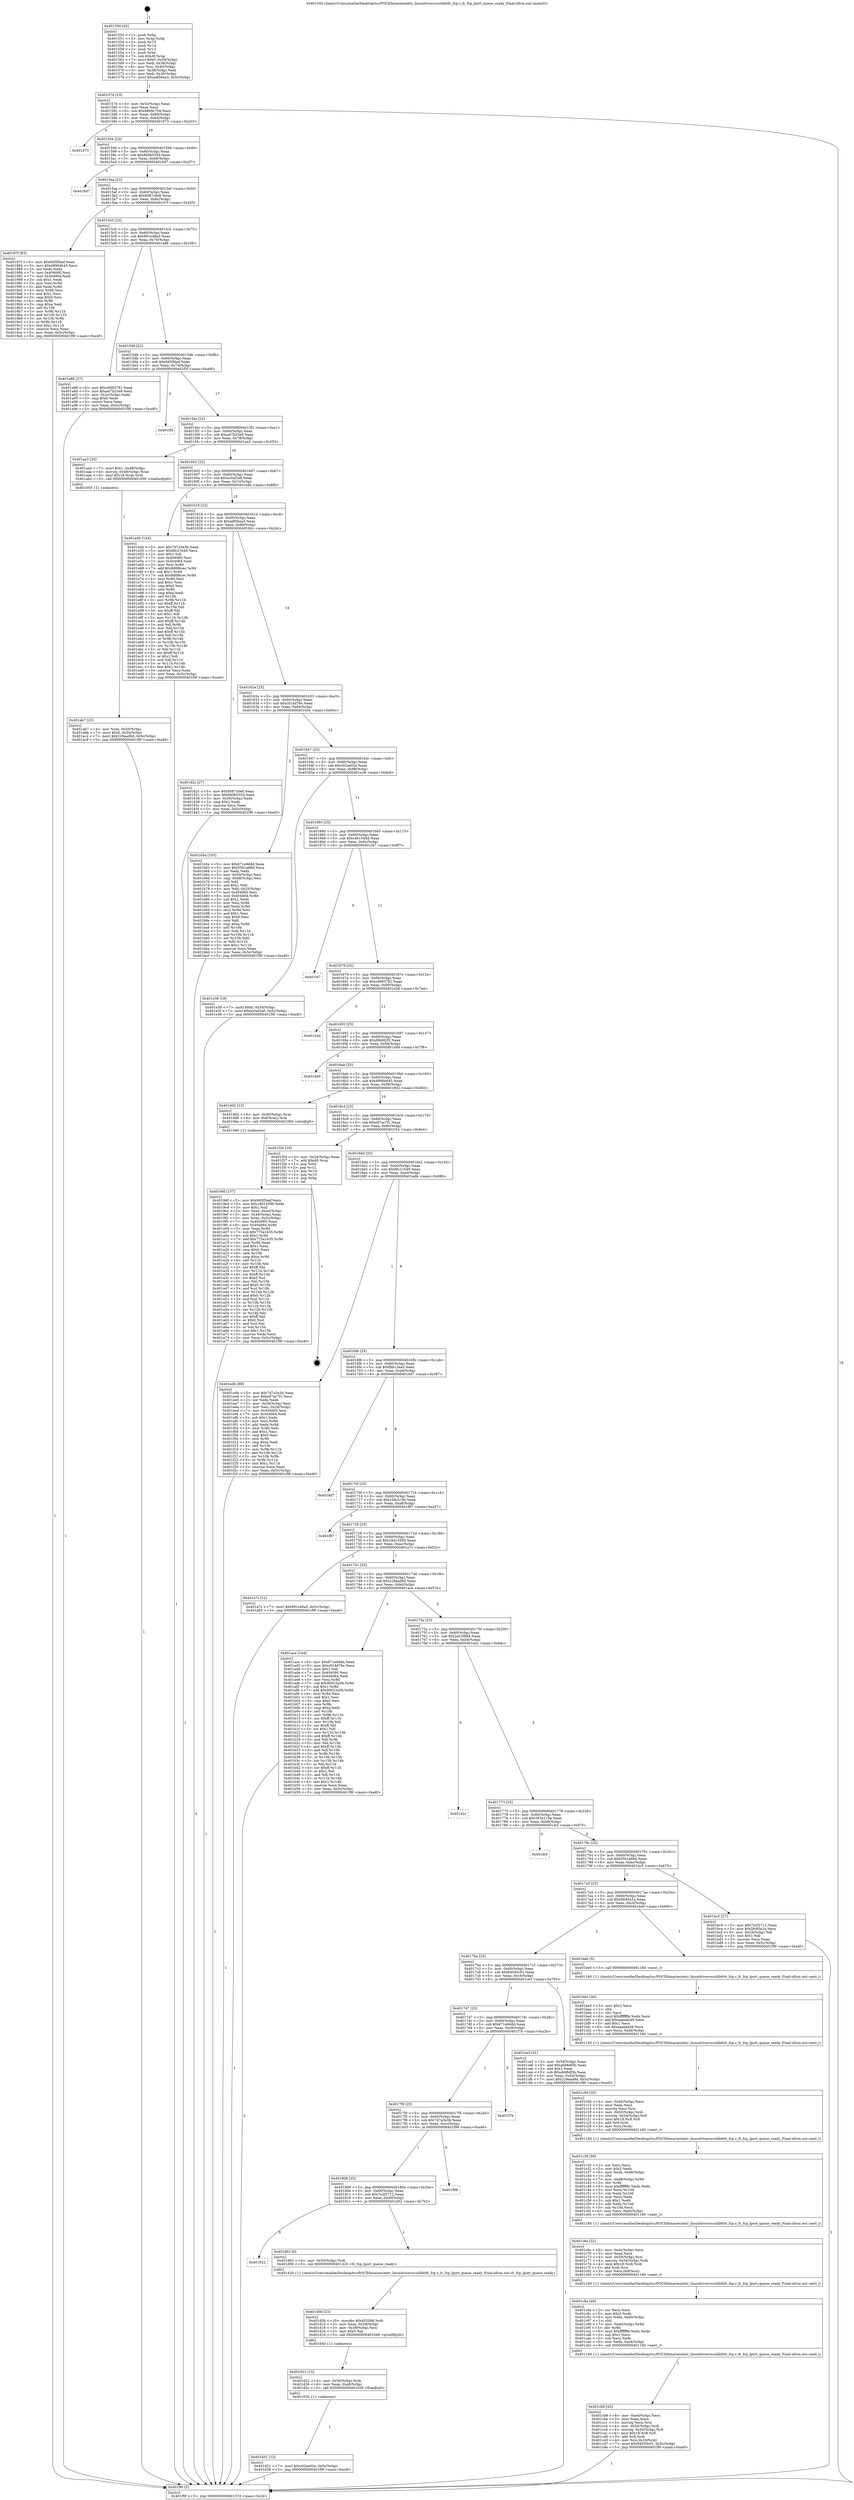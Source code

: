 digraph "0x401550" {
  label = "0x401550 (/mnt/c/Users/mathe/Desktop/tcc/POCII/binaries/extr_linuxdriversscsilibfcfc_fcp.c_fc_fcp_lport_queue_ready_Final-ollvm.out::main(0))"
  labelloc = "t"
  node[shape=record]

  Entry [label="",width=0.3,height=0.3,shape=circle,fillcolor=black,style=filled]
  "0x40157d" [label="{
     0x40157d [23]\l
     | [instrs]\l
     &nbsp;&nbsp;0x40157d \<+3\>: mov -0x5c(%rbp),%eax\l
     &nbsp;&nbsp;0x401580 \<+2\>: mov %eax,%ecx\l
     &nbsp;&nbsp;0x401582 \<+6\>: sub $0x8869c754,%ecx\l
     &nbsp;&nbsp;0x401588 \<+3\>: mov %eax,-0x60(%rbp)\l
     &nbsp;&nbsp;0x40158b \<+3\>: mov %ecx,-0x64(%rbp)\l
     &nbsp;&nbsp;0x40158e \<+6\>: je 0000000000401973 \<main+0x423\>\l
  }"]
  "0x401973" [label="{
     0x401973\l
  }", style=dashed]
  "0x401594" [label="{
     0x401594 [22]\l
     | [instrs]\l
     &nbsp;&nbsp;0x401594 \<+5\>: jmp 0000000000401599 \<main+0x49\>\l
     &nbsp;&nbsp;0x401599 \<+3\>: mov -0x60(%rbp),%eax\l
     &nbsp;&nbsp;0x40159c \<+5\>: sub $0x940b555d,%eax\l
     &nbsp;&nbsp;0x4015a1 \<+3\>: mov %eax,-0x68(%rbp)\l
     &nbsp;&nbsp;0x4015a4 \<+6\>: je 0000000000401847 \<main+0x2f7\>\l
  }"]
  Exit [label="",width=0.3,height=0.3,shape=circle,fillcolor=black,style=filled,peripheries=2]
  "0x401847" [label="{
     0x401847\l
  }", style=dashed]
  "0x4015aa" [label="{
     0x4015aa [22]\l
     | [instrs]\l
     &nbsp;&nbsp;0x4015aa \<+5\>: jmp 00000000004015af \<main+0x5f\>\l
     &nbsp;&nbsp;0x4015af \<+3\>: mov -0x60(%rbp),%eax\l
     &nbsp;&nbsp;0x4015b2 \<+5\>: sub $0x9587c0e8,%eax\l
     &nbsp;&nbsp;0x4015b7 \<+3\>: mov %eax,-0x6c(%rbp)\l
     &nbsp;&nbsp;0x4015ba \<+6\>: je 000000000040197f \<main+0x42f\>\l
  }"]
  "0x401d31" [label="{
     0x401d31 [12]\l
     | [instrs]\l
     &nbsp;&nbsp;0x401d31 \<+7\>: movl $0xc02ae02e,-0x5c(%rbp)\l
     &nbsp;&nbsp;0x401d38 \<+5\>: jmp 0000000000401f9f \<main+0xa4f\>\l
  }"]
  "0x40197f" [label="{
     0x40197f [83]\l
     | [instrs]\l
     &nbsp;&nbsp;0x40197f \<+5\>: mov $0x9d5f5bef,%eax\l
     &nbsp;&nbsp;0x401984 \<+5\>: mov $0xd9984645,%ecx\l
     &nbsp;&nbsp;0x401989 \<+2\>: xor %edx,%edx\l
     &nbsp;&nbsp;0x40198b \<+7\>: mov 0x404060,%esi\l
     &nbsp;&nbsp;0x401992 \<+7\>: mov 0x404064,%edi\l
     &nbsp;&nbsp;0x401999 \<+3\>: sub $0x1,%edx\l
     &nbsp;&nbsp;0x40199c \<+3\>: mov %esi,%r8d\l
     &nbsp;&nbsp;0x40199f \<+3\>: add %edx,%r8d\l
     &nbsp;&nbsp;0x4019a2 \<+4\>: imul %r8d,%esi\l
     &nbsp;&nbsp;0x4019a6 \<+3\>: and $0x1,%esi\l
     &nbsp;&nbsp;0x4019a9 \<+3\>: cmp $0x0,%esi\l
     &nbsp;&nbsp;0x4019ac \<+4\>: sete %r9b\l
     &nbsp;&nbsp;0x4019b0 \<+3\>: cmp $0xa,%edi\l
     &nbsp;&nbsp;0x4019b3 \<+4\>: setl %r10b\l
     &nbsp;&nbsp;0x4019b7 \<+3\>: mov %r9b,%r11b\l
     &nbsp;&nbsp;0x4019ba \<+3\>: and %r10b,%r11b\l
     &nbsp;&nbsp;0x4019bd \<+3\>: xor %r10b,%r9b\l
     &nbsp;&nbsp;0x4019c0 \<+3\>: or %r9b,%r11b\l
     &nbsp;&nbsp;0x4019c3 \<+4\>: test $0x1,%r11b\l
     &nbsp;&nbsp;0x4019c7 \<+3\>: cmovne %ecx,%eax\l
     &nbsp;&nbsp;0x4019ca \<+3\>: mov %eax,-0x5c(%rbp)\l
     &nbsp;&nbsp;0x4019cd \<+5\>: jmp 0000000000401f9f \<main+0xa4f\>\l
  }"]
  "0x4015c0" [label="{
     0x4015c0 [22]\l
     | [instrs]\l
     &nbsp;&nbsp;0x4015c0 \<+5\>: jmp 00000000004015c5 \<main+0x75\>\l
     &nbsp;&nbsp;0x4015c5 \<+3\>: mov -0x60(%rbp),%eax\l
     &nbsp;&nbsp;0x4015c8 \<+5\>: sub $0x991e46a5,%eax\l
     &nbsp;&nbsp;0x4015cd \<+3\>: mov %eax,-0x70(%rbp)\l
     &nbsp;&nbsp;0x4015d0 \<+6\>: je 0000000000401a88 \<main+0x538\>\l
  }"]
  "0x401d22" [label="{
     0x401d22 [15]\l
     | [instrs]\l
     &nbsp;&nbsp;0x401d22 \<+4\>: mov -0x50(%rbp),%rdi\l
     &nbsp;&nbsp;0x401d26 \<+6\>: mov %eax,-0xe8(%rbp)\l
     &nbsp;&nbsp;0x401d2c \<+5\>: call 0000000000401030 \<free@plt\>\l
     | [calls]\l
     &nbsp;&nbsp;0x401030 \{1\} (unknown)\l
  }"]
  "0x401a88" [label="{
     0x401a88 [27]\l
     | [instrs]\l
     &nbsp;&nbsp;0x401a88 \<+5\>: mov $0xc6993781,%eax\l
     &nbsp;&nbsp;0x401a8d \<+5\>: mov $0xa47b25e9,%ecx\l
     &nbsp;&nbsp;0x401a92 \<+3\>: mov -0x2c(%rbp),%edx\l
     &nbsp;&nbsp;0x401a95 \<+3\>: cmp $0x0,%edx\l
     &nbsp;&nbsp;0x401a98 \<+3\>: cmove %ecx,%eax\l
     &nbsp;&nbsp;0x401a9b \<+3\>: mov %eax,-0x5c(%rbp)\l
     &nbsp;&nbsp;0x401a9e \<+5\>: jmp 0000000000401f9f \<main+0xa4f\>\l
  }"]
  "0x4015d6" [label="{
     0x4015d6 [22]\l
     | [instrs]\l
     &nbsp;&nbsp;0x4015d6 \<+5\>: jmp 00000000004015db \<main+0x8b\>\l
     &nbsp;&nbsp;0x4015db \<+3\>: mov -0x60(%rbp),%eax\l
     &nbsp;&nbsp;0x4015de \<+5\>: sub $0x9d5f5bef,%eax\l
     &nbsp;&nbsp;0x4015e3 \<+3\>: mov %eax,-0x74(%rbp)\l
     &nbsp;&nbsp;0x4015e6 \<+6\>: je 0000000000401f5f \<main+0xa0f\>\l
  }"]
  "0x401d0b" [label="{
     0x401d0b [23]\l
     | [instrs]\l
     &nbsp;&nbsp;0x401d0b \<+10\>: movabs $0x4020b6,%rdi\l
     &nbsp;&nbsp;0x401d15 \<+3\>: mov %eax,-0x58(%rbp)\l
     &nbsp;&nbsp;0x401d18 \<+3\>: mov -0x58(%rbp),%esi\l
     &nbsp;&nbsp;0x401d1b \<+2\>: mov $0x0,%al\l
     &nbsp;&nbsp;0x401d1d \<+5\>: call 0000000000401040 \<printf@plt\>\l
     | [calls]\l
     &nbsp;&nbsp;0x401040 \{1\} (unknown)\l
  }"]
  "0x401f5f" [label="{
     0x401f5f\l
  }", style=dashed]
  "0x4015ec" [label="{
     0x4015ec [22]\l
     | [instrs]\l
     &nbsp;&nbsp;0x4015ec \<+5\>: jmp 00000000004015f1 \<main+0xa1\>\l
     &nbsp;&nbsp;0x4015f1 \<+3\>: mov -0x60(%rbp),%eax\l
     &nbsp;&nbsp;0x4015f4 \<+5\>: sub $0xa47b25e9,%eax\l
     &nbsp;&nbsp;0x4015f9 \<+3\>: mov %eax,-0x78(%rbp)\l
     &nbsp;&nbsp;0x4015fc \<+6\>: je 0000000000401aa3 \<main+0x553\>\l
  }"]
  "0x401822" [label="{
     0x401822\l
  }", style=dashed]
  "0x401aa3" [label="{
     0x401aa3 [20]\l
     | [instrs]\l
     &nbsp;&nbsp;0x401aa3 \<+7\>: movl $0x1,-0x48(%rbp)\l
     &nbsp;&nbsp;0x401aaa \<+4\>: movslq -0x48(%rbp),%rax\l
     &nbsp;&nbsp;0x401aae \<+4\>: imul $0x18,%rax,%rdi\l
     &nbsp;&nbsp;0x401ab2 \<+5\>: call 0000000000401050 \<malloc@plt\>\l
     | [calls]\l
     &nbsp;&nbsp;0x401050 \{1\} (unknown)\l
  }"]
  "0x401602" [label="{
     0x401602 [22]\l
     | [instrs]\l
     &nbsp;&nbsp;0x401602 \<+5\>: jmp 0000000000401607 \<main+0xb7\>\l
     &nbsp;&nbsp;0x401607 \<+3\>: mov -0x60(%rbp),%eax\l
     &nbsp;&nbsp;0x40160a \<+5\>: sub $0xac0af2a8,%eax\l
     &nbsp;&nbsp;0x40160f \<+3\>: mov %eax,-0x7c(%rbp)\l
     &nbsp;&nbsp;0x401612 \<+6\>: je 0000000000401e4b \<main+0x8fb\>\l
  }"]
  "0x401d02" [label="{
     0x401d02 [9]\l
     | [instrs]\l
     &nbsp;&nbsp;0x401d02 \<+4\>: mov -0x50(%rbp),%rdi\l
     &nbsp;&nbsp;0x401d06 \<+5\>: call 0000000000401420 \<fc_fcp_lport_queue_ready\>\l
     | [calls]\l
     &nbsp;&nbsp;0x401420 \{1\} (/mnt/c/Users/mathe/Desktop/tcc/POCII/binaries/extr_linuxdriversscsilibfcfc_fcp.c_fc_fcp_lport_queue_ready_Final-ollvm.out::fc_fcp_lport_queue_ready)\l
  }"]
  "0x401e4b" [label="{
     0x401e4b [144]\l
     | [instrs]\l
     &nbsp;&nbsp;0x401e4b \<+5\>: mov $0x7d7a3e3b,%eax\l
     &nbsp;&nbsp;0x401e50 \<+5\>: mov $0xf9c21649,%ecx\l
     &nbsp;&nbsp;0x401e55 \<+2\>: mov $0x1,%dl\l
     &nbsp;&nbsp;0x401e57 \<+7\>: mov 0x404060,%esi\l
     &nbsp;&nbsp;0x401e5e \<+7\>: mov 0x404064,%edi\l
     &nbsp;&nbsp;0x401e65 \<+3\>: mov %esi,%r8d\l
     &nbsp;&nbsp;0x401e68 \<+7\>: add $0x8d6f6cec,%r8d\l
     &nbsp;&nbsp;0x401e6f \<+4\>: sub $0x1,%r8d\l
     &nbsp;&nbsp;0x401e73 \<+7\>: sub $0x8d6f6cec,%r8d\l
     &nbsp;&nbsp;0x401e7a \<+4\>: imul %r8d,%esi\l
     &nbsp;&nbsp;0x401e7e \<+3\>: and $0x1,%esi\l
     &nbsp;&nbsp;0x401e81 \<+3\>: cmp $0x0,%esi\l
     &nbsp;&nbsp;0x401e84 \<+4\>: sete %r9b\l
     &nbsp;&nbsp;0x401e88 \<+3\>: cmp $0xa,%edi\l
     &nbsp;&nbsp;0x401e8b \<+4\>: setl %r10b\l
     &nbsp;&nbsp;0x401e8f \<+3\>: mov %r9b,%r11b\l
     &nbsp;&nbsp;0x401e92 \<+4\>: xor $0xff,%r11b\l
     &nbsp;&nbsp;0x401e96 \<+3\>: mov %r10b,%bl\l
     &nbsp;&nbsp;0x401e99 \<+3\>: xor $0xff,%bl\l
     &nbsp;&nbsp;0x401e9c \<+3\>: xor $0x1,%dl\l
     &nbsp;&nbsp;0x401e9f \<+3\>: mov %r11b,%r14b\l
     &nbsp;&nbsp;0x401ea2 \<+4\>: and $0xff,%r14b\l
     &nbsp;&nbsp;0x401ea6 \<+3\>: and %dl,%r9b\l
     &nbsp;&nbsp;0x401ea9 \<+3\>: mov %bl,%r15b\l
     &nbsp;&nbsp;0x401eac \<+4\>: and $0xff,%r15b\l
     &nbsp;&nbsp;0x401eb0 \<+3\>: and %dl,%r10b\l
     &nbsp;&nbsp;0x401eb3 \<+3\>: or %r9b,%r14b\l
     &nbsp;&nbsp;0x401eb6 \<+3\>: or %r10b,%r15b\l
     &nbsp;&nbsp;0x401eb9 \<+3\>: xor %r15b,%r14b\l
     &nbsp;&nbsp;0x401ebc \<+3\>: or %bl,%r11b\l
     &nbsp;&nbsp;0x401ebf \<+4\>: xor $0xff,%r11b\l
     &nbsp;&nbsp;0x401ec3 \<+3\>: or $0x1,%dl\l
     &nbsp;&nbsp;0x401ec6 \<+3\>: and %dl,%r11b\l
     &nbsp;&nbsp;0x401ec9 \<+3\>: or %r11b,%r14b\l
     &nbsp;&nbsp;0x401ecc \<+4\>: test $0x1,%r14b\l
     &nbsp;&nbsp;0x401ed0 \<+3\>: cmovne %ecx,%eax\l
     &nbsp;&nbsp;0x401ed3 \<+3\>: mov %eax,-0x5c(%rbp)\l
     &nbsp;&nbsp;0x401ed6 \<+5\>: jmp 0000000000401f9f \<main+0xa4f\>\l
  }"]
  "0x401618" [label="{
     0x401618 [22]\l
     | [instrs]\l
     &nbsp;&nbsp;0x401618 \<+5\>: jmp 000000000040161d \<main+0xcd\>\l
     &nbsp;&nbsp;0x40161d \<+3\>: mov -0x60(%rbp),%eax\l
     &nbsp;&nbsp;0x401620 \<+5\>: sub $0xadf56ea3,%eax\l
     &nbsp;&nbsp;0x401625 \<+3\>: mov %eax,-0x80(%rbp)\l
     &nbsp;&nbsp;0x401628 \<+6\>: je 000000000040182c \<main+0x2dc\>\l
  }"]
  "0x401809" [label="{
     0x401809 [25]\l
     | [instrs]\l
     &nbsp;&nbsp;0x401809 \<+5\>: jmp 000000000040180e \<main+0x2be\>\l
     &nbsp;&nbsp;0x40180e \<+3\>: mov -0x60(%rbp),%eax\l
     &nbsp;&nbsp;0x401811 \<+5\>: sub $0x7e2f2712,%eax\l
     &nbsp;&nbsp;0x401816 \<+6\>: mov %eax,-0xd0(%rbp)\l
     &nbsp;&nbsp;0x40181c \<+6\>: je 0000000000401d02 \<main+0x7b2\>\l
  }"]
  "0x40182c" [label="{
     0x40182c [27]\l
     | [instrs]\l
     &nbsp;&nbsp;0x40182c \<+5\>: mov $0x9587c0e8,%eax\l
     &nbsp;&nbsp;0x401831 \<+5\>: mov $0x940b555d,%ecx\l
     &nbsp;&nbsp;0x401836 \<+3\>: mov -0x30(%rbp),%edx\l
     &nbsp;&nbsp;0x401839 \<+3\>: cmp $0x2,%edx\l
     &nbsp;&nbsp;0x40183c \<+3\>: cmovne %ecx,%eax\l
     &nbsp;&nbsp;0x40183f \<+3\>: mov %eax,-0x5c(%rbp)\l
     &nbsp;&nbsp;0x401842 \<+5\>: jmp 0000000000401f9f \<main+0xa4f\>\l
  }"]
  "0x40162e" [label="{
     0x40162e [25]\l
     | [instrs]\l
     &nbsp;&nbsp;0x40162e \<+5\>: jmp 0000000000401633 \<main+0xe3\>\l
     &nbsp;&nbsp;0x401633 \<+3\>: mov -0x60(%rbp),%eax\l
     &nbsp;&nbsp;0x401636 \<+5\>: sub $0xc014d76e,%eax\l
     &nbsp;&nbsp;0x40163b \<+6\>: mov %eax,-0x84(%rbp)\l
     &nbsp;&nbsp;0x401641 \<+6\>: je 0000000000401b5e \<main+0x60e\>\l
  }"]
  "0x401f9f" [label="{
     0x401f9f [5]\l
     | [instrs]\l
     &nbsp;&nbsp;0x401f9f \<+5\>: jmp 000000000040157d \<main+0x2d\>\l
  }"]
  "0x401550" [label="{
     0x401550 [45]\l
     | [instrs]\l
     &nbsp;&nbsp;0x401550 \<+1\>: push %rbp\l
     &nbsp;&nbsp;0x401551 \<+3\>: mov %rsp,%rbp\l
     &nbsp;&nbsp;0x401554 \<+2\>: push %r15\l
     &nbsp;&nbsp;0x401556 \<+2\>: push %r14\l
     &nbsp;&nbsp;0x401558 \<+2\>: push %r12\l
     &nbsp;&nbsp;0x40155a \<+1\>: push %rbx\l
     &nbsp;&nbsp;0x40155b \<+7\>: sub $0xd0,%rsp\l
     &nbsp;&nbsp;0x401562 \<+7\>: movl $0x0,-0x34(%rbp)\l
     &nbsp;&nbsp;0x401569 \<+3\>: mov %edi,-0x38(%rbp)\l
     &nbsp;&nbsp;0x40156c \<+4\>: mov %rsi,-0x40(%rbp)\l
     &nbsp;&nbsp;0x401570 \<+3\>: mov -0x38(%rbp),%edi\l
     &nbsp;&nbsp;0x401573 \<+3\>: mov %edi,-0x30(%rbp)\l
     &nbsp;&nbsp;0x401576 \<+7\>: movl $0xadf56ea3,-0x5c(%rbp)\l
  }"]
  "0x401f98" [label="{
     0x401f98\l
  }", style=dashed]
  "0x401b5e" [label="{
     0x401b5e [103]\l
     | [instrs]\l
     &nbsp;&nbsp;0x401b5e \<+5\>: mov $0x671e9ddd,%eax\l
     &nbsp;&nbsp;0x401b63 \<+5\>: mov $0x55b1a66d,%ecx\l
     &nbsp;&nbsp;0x401b68 \<+2\>: xor %edx,%edx\l
     &nbsp;&nbsp;0x401b6a \<+3\>: mov -0x54(%rbp),%esi\l
     &nbsp;&nbsp;0x401b6d \<+3\>: cmp -0x48(%rbp),%esi\l
     &nbsp;&nbsp;0x401b70 \<+4\>: setl %dil\l
     &nbsp;&nbsp;0x401b74 \<+4\>: and $0x1,%dil\l
     &nbsp;&nbsp;0x401b78 \<+4\>: mov %dil,-0x25(%rbp)\l
     &nbsp;&nbsp;0x401b7c \<+7\>: mov 0x404060,%esi\l
     &nbsp;&nbsp;0x401b83 \<+8\>: mov 0x404064,%r8d\l
     &nbsp;&nbsp;0x401b8b \<+3\>: sub $0x1,%edx\l
     &nbsp;&nbsp;0x401b8e \<+3\>: mov %esi,%r9d\l
     &nbsp;&nbsp;0x401b91 \<+3\>: add %edx,%r9d\l
     &nbsp;&nbsp;0x401b94 \<+4\>: imul %r9d,%esi\l
     &nbsp;&nbsp;0x401b98 \<+3\>: and $0x1,%esi\l
     &nbsp;&nbsp;0x401b9b \<+3\>: cmp $0x0,%esi\l
     &nbsp;&nbsp;0x401b9e \<+4\>: sete %dil\l
     &nbsp;&nbsp;0x401ba2 \<+4\>: cmp $0xa,%r8d\l
     &nbsp;&nbsp;0x401ba6 \<+4\>: setl %r10b\l
     &nbsp;&nbsp;0x401baa \<+3\>: mov %dil,%r11b\l
     &nbsp;&nbsp;0x401bad \<+3\>: and %r10b,%r11b\l
     &nbsp;&nbsp;0x401bb0 \<+3\>: xor %r10b,%dil\l
     &nbsp;&nbsp;0x401bb3 \<+3\>: or %dil,%r11b\l
     &nbsp;&nbsp;0x401bb6 \<+4\>: test $0x1,%r11b\l
     &nbsp;&nbsp;0x401bba \<+3\>: cmovne %ecx,%eax\l
     &nbsp;&nbsp;0x401bbd \<+3\>: mov %eax,-0x5c(%rbp)\l
     &nbsp;&nbsp;0x401bc0 \<+5\>: jmp 0000000000401f9f \<main+0xa4f\>\l
  }"]
  "0x401647" [label="{
     0x401647 [25]\l
     | [instrs]\l
     &nbsp;&nbsp;0x401647 \<+5\>: jmp 000000000040164c \<main+0xfc\>\l
     &nbsp;&nbsp;0x40164c \<+3\>: mov -0x60(%rbp),%eax\l
     &nbsp;&nbsp;0x40164f \<+5\>: sub $0xc02ae02e,%eax\l
     &nbsp;&nbsp;0x401654 \<+6\>: mov %eax,-0x88(%rbp)\l
     &nbsp;&nbsp;0x40165a \<+6\>: je 0000000000401e38 \<main+0x8e8\>\l
  }"]
  "0x4017f0" [label="{
     0x4017f0 [25]\l
     | [instrs]\l
     &nbsp;&nbsp;0x4017f0 \<+5\>: jmp 00000000004017f5 \<main+0x2a5\>\l
     &nbsp;&nbsp;0x4017f5 \<+3\>: mov -0x60(%rbp),%eax\l
     &nbsp;&nbsp;0x4017f8 \<+5\>: sub $0x7d7a3e3b,%eax\l
     &nbsp;&nbsp;0x4017fd \<+6\>: mov %eax,-0xcc(%rbp)\l
     &nbsp;&nbsp;0x401803 \<+6\>: je 0000000000401f98 \<main+0xa48\>\l
  }"]
  "0x401e38" [label="{
     0x401e38 [19]\l
     | [instrs]\l
     &nbsp;&nbsp;0x401e38 \<+7\>: movl $0x0,-0x34(%rbp)\l
     &nbsp;&nbsp;0x401e3f \<+7\>: movl $0xac0af2a8,-0x5c(%rbp)\l
     &nbsp;&nbsp;0x401e46 \<+5\>: jmp 0000000000401f9f \<main+0xa4f\>\l
  }"]
  "0x401660" [label="{
     0x401660 [25]\l
     | [instrs]\l
     &nbsp;&nbsp;0x401660 \<+5\>: jmp 0000000000401665 \<main+0x115\>\l
     &nbsp;&nbsp;0x401665 \<+3\>: mov -0x60(%rbp),%eax\l
     &nbsp;&nbsp;0x401668 \<+5\>: sub $0xc4615d4d,%eax\l
     &nbsp;&nbsp;0x40166d \<+6\>: mov %eax,-0x8c(%rbp)\l
     &nbsp;&nbsp;0x401673 \<+6\>: je 0000000000401f47 \<main+0x9f7\>\l
  }"]
  "0x401f7b" [label="{
     0x401f7b\l
  }", style=dashed]
  "0x401f47" [label="{
     0x401f47\l
  }", style=dashed]
  "0x401679" [label="{
     0x401679 [25]\l
     | [instrs]\l
     &nbsp;&nbsp;0x401679 \<+5\>: jmp 000000000040167e \<main+0x12e\>\l
     &nbsp;&nbsp;0x40167e \<+3\>: mov -0x60(%rbp),%eax\l
     &nbsp;&nbsp;0x401681 \<+5\>: sub $0xc6993781,%eax\l
     &nbsp;&nbsp;0x401686 \<+6\>: mov %eax,-0x90(%rbp)\l
     &nbsp;&nbsp;0x40168c \<+6\>: je 0000000000401d3d \<main+0x7ed\>\l
  }"]
  "0x4017d7" [label="{
     0x4017d7 [25]\l
     | [instrs]\l
     &nbsp;&nbsp;0x4017d7 \<+5\>: jmp 00000000004017dc \<main+0x28c\>\l
     &nbsp;&nbsp;0x4017dc \<+3\>: mov -0x60(%rbp),%eax\l
     &nbsp;&nbsp;0x4017df \<+5\>: sub $0x671e9ddd,%eax\l
     &nbsp;&nbsp;0x4017e4 \<+6\>: mov %eax,-0xc8(%rbp)\l
     &nbsp;&nbsp;0x4017ea \<+6\>: je 0000000000401f7b \<main+0xa2b\>\l
  }"]
  "0x401d3d" [label="{
     0x401d3d\l
  }", style=dashed]
  "0x401692" [label="{
     0x401692 [25]\l
     | [instrs]\l
     &nbsp;&nbsp;0x401692 \<+5\>: jmp 0000000000401697 \<main+0x147\>\l
     &nbsp;&nbsp;0x401697 \<+3\>: mov -0x60(%rbp),%eax\l
     &nbsp;&nbsp;0x40169a \<+5\>: sub $0xd6bfd2f2,%eax\l
     &nbsp;&nbsp;0x40169f \<+6\>: mov %eax,-0x94(%rbp)\l
     &nbsp;&nbsp;0x4016a5 \<+6\>: je 0000000000401d49 \<main+0x7f9\>\l
  }"]
  "0x401ce3" [label="{
     0x401ce3 [31]\l
     | [instrs]\l
     &nbsp;&nbsp;0x401ce3 \<+3\>: mov -0x54(%rbp),%eax\l
     &nbsp;&nbsp;0x401ce6 \<+5\>: add $0xab98df3b,%eax\l
     &nbsp;&nbsp;0x401ceb \<+3\>: add $0x1,%eax\l
     &nbsp;&nbsp;0x401cee \<+5\>: sub $0xab98df3b,%eax\l
     &nbsp;&nbsp;0x401cf3 \<+3\>: mov %eax,-0x54(%rbp)\l
     &nbsp;&nbsp;0x401cf6 \<+7\>: movl $0x229aad9d,-0x5c(%rbp)\l
     &nbsp;&nbsp;0x401cfd \<+5\>: jmp 0000000000401f9f \<main+0xa4f\>\l
  }"]
  "0x401d49" [label="{
     0x401d49\l
  }", style=dashed]
  "0x4016ab" [label="{
     0x4016ab [25]\l
     | [instrs]\l
     &nbsp;&nbsp;0x4016ab \<+5\>: jmp 00000000004016b0 \<main+0x160\>\l
     &nbsp;&nbsp;0x4016b0 \<+3\>: mov -0x60(%rbp),%eax\l
     &nbsp;&nbsp;0x4016b3 \<+5\>: sub $0xd9984645,%eax\l
     &nbsp;&nbsp;0x4016b8 \<+6\>: mov %eax,-0x98(%rbp)\l
     &nbsp;&nbsp;0x4016be \<+6\>: je 00000000004019d2 \<main+0x482\>\l
  }"]
  "0x401cb8" [label="{
     0x401cb8 [43]\l
     | [instrs]\l
     &nbsp;&nbsp;0x401cb8 \<+6\>: mov -0xe4(%rbp),%ecx\l
     &nbsp;&nbsp;0x401cbe \<+3\>: imul %eax,%ecx\l
     &nbsp;&nbsp;0x401cc1 \<+3\>: movslq %ecx,%rsi\l
     &nbsp;&nbsp;0x401cc4 \<+4\>: mov -0x50(%rbp),%rdi\l
     &nbsp;&nbsp;0x401cc8 \<+4\>: movslq -0x54(%rbp),%r8\l
     &nbsp;&nbsp;0x401ccc \<+4\>: imul $0x18,%r8,%r8\l
     &nbsp;&nbsp;0x401cd0 \<+3\>: add %r8,%rdi\l
     &nbsp;&nbsp;0x401cd3 \<+4\>: mov %rsi,0x10(%rdi)\l
     &nbsp;&nbsp;0x401cd7 \<+7\>: movl $0x64050c91,-0x5c(%rbp)\l
     &nbsp;&nbsp;0x401cde \<+5\>: jmp 0000000000401f9f \<main+0xa4f\>\l
  }"]
  "0x4019d2" [label="{
     0x4019d2 [13]\l
     | [instrs]\l
     &nbsp;&nbsp;0x4019d2 \<+4\>: mov -0x40(%rbp),%rax\l
     &nbsp;&nbsp;0x4019d6 \<+4\>: mov 0x8(%rax),%rdi\l
     &nbsp;&nbsp;0x4019da \<+5\>: call 0000000000401060 \<atoi@plt\>\l
     | [calls]\l
     &nbsp;&nbsp;0x401060 \{1\} (unknown)\l
  }"]
  "0x4016c4" [label="{
     0x4016c4 [25]\l
     | [instrs]\l
     &nbsp;&nbsp;0x4016c4 \<+5\>: jmp 00000000004016c9 \<main+0x179\>\l
     &nbsp;&nbsp;0x4016c9 \<+3\>: mov -0x60(%rbp),%eax\l
     &nbsp;&nbsp;0x4016cc \<+5\>: sub $0xe97ac7f1,%eax\l
     &nbsp;&nbsp;0x4016d1 \<+6\>: mov %eax,-0x9c(%rbp)\l
     &nbsp;&nbsp;0x4016d7 \<+6\>: je 0000000000401f34 \<main+0x9e4\>\l
  }"]
  "0x4019df" [label="{
     0x4019df [157]\l
     | [instrs]\l
     &nbsp;&nbsp;0x4019df \<+5\>: mov $0x9d5f5bef,%ecx\l
     &nbsp;&nbsp;0x4019e4 \<+5\>: mov $0x18d14590,%edx\l
     &nbsp;&nbsp;0x4019e9 \<+3\>: mov $0x1,%sil\l
     &nbsp;&nbsp;0x4019ec \<+3\>: mov %eax,-0x44(%rbp)\l
     &nbsp;&nbsp;0x4019ef \<+3\>: mov -0x44(%rbp),%eax\l
     &nbsp;&nbsp;0x4019f2 \<+3\>: mov %eax,-0x2c(%rbp)\l
     &nbsp;&nbsp;0x4019f5 \<+7\>: mov 0x404060,%eax\l
     &nbsp;&nbsp;0x4019fc \<+8\>: mov 0x404064,%r8d\l
     &nbsp;&nbsp;0x401a04 \<+3\>: mov %eax,%r9d\l
     &nbsp;&nbsp;0x401a07 \<+7\>: sub $0x775a1435,%r9d\l
     &nbsp;&nbsp;0x401a0e \<+4\>: sub $0x1,%r9d\l
     &nbsp;&nbsp;0x401a12 \<+7\>: add $0x775a1435,%r9d\l
     &nbsp;&nbsp;0x401a19 \<+4\>: imul %r9d,%eax\l
     &nbsp;&nbsp;0x401a1d \<+3\>: and $0x1,%eax\l
     &nbsp;&nbsp;0x401a20 \<+3\>: cmp $0x0,%eax\l
     &nbsp;&nbsp;0x401a23 \<+4\>: sete %r10b\l
     &nbsp;&nbsp;0x401a27 \<+4\>: cmp $0xa,%r8d\l
     &nbsp;&nbsp;0x401a2b \<+4\>: setl %r11b\l
     &nbsp;&nbsp;0x401a2f \<+3\>: mov %r10b,%bl\l
     &nbsp;&nbsp;0x401a32 \<+3\>: xor $0xff,%bl\l
     &nbsp;&nbsp;0x401a35 \<+3\>: mov %r11b,%r14b\l
     &nbsp;&nbsp;0x401a38 \<+4\>: xor $0xff,%r14b\l
     &nbsp;&nbsp;0x401a3c \<+4\>: xor $0x0,%sil\l
     &nbsp;&nbsp;0x401a40 \<+3\>: mov %bl,%r15b\l
     &nbsp;&nbsp;0x401a43 \<+4\>: and $0x0,%r15b\l
     &nbsp;&nbsp;0x401a47 \<+3\>: and %sil,%r10b\l
     &nbsp;&nbsp;0x401a4a \<+3\>: mov %r14b,%r12b\l
     &nbsp;&nbsp;0x401a4d \<+4\>: and $0x0,%r12b\l
     &nbsp;&nbsp;0x401a51 \<+3\>: and %sil,%r11b\l
     &nbsp;&nbsp;0x401a54 \<+3\>: or %r10b,%r15b\l
     &nbsp;&nbsp;0x401a57 \<+3\>: or %r11b,%r12b\l
     &nbsp;&nbsp;0x401a5a \<+3\>: xor %r12b,%r15b\l
     &nbsp;&nbsp;0x401a5d \<+3\>: or %r14b,%bl\l
     &nbsp;&nbsp;0x401a60 \<+3\>: xor $0xff,%bl\l
     &nbsp;&nbsp;0x401a63 \<+4\>: or $0x0,%sil\l
     &nbsp;&nbsp;0x401a67 \<+3\>: and %sil,%bl\l
     &nbsp;&nbsp;0x401a6a \<+3\>: or %bl,%r15b\l
     &nbsp;&nbsp;0x401a6d \<+4\>: test $0x1,%r15b\l
     &nbsp;&nbsp;0x401a71 \<+3\>: cmovne %edx,%ecx\l
     &nbsp;&nbsp;0x401a74 \<+3\>: mov %ecx,-0x5c(%rbp)\l
     &nbsp;&nbsp;0x401a77 \<+5\>: jmp 0000000000401f9f \<main+0xa4f\>\l
  }"]
  "0x401c8a" [label="{
     0x401c8a [46]\l
     | [instrs]\l
     &nbsp;&nbsp;0x401c8a \<+2\>: xor %ecx,%ecx\l
     &nbsp;&nbsp;0x401c8c \<+5\>: mov $0x2,%edx\l
     &nbsp;&nbsp;0x401c91 \<+6\>: mov %edx,-0xe0(%rbp)\l
     &nbsp;&nbsp;0x401c97 \<+1\>: cltd\l
     &nbsp;&nbsp;0x401c98 \<+7\>: mov -0xe0(%rbp),%r9d\l
     &nbsp;&nbsp;0x401c9f \<+3\>: idiv %r9d\l
     &nbsp;&nbsp;0x401ca2 \<+6\>: imul $0xfffffffe,%edx,%edx\l
     &nbsp;&nbsp;0x401ca8 \<+3\>: sub $0x1,%ecx\l
     &nbsp;&nbsp;0x401cab \<+2\>: sub %ecx,%edx\l
     &nbsp;&nbsp;0x401cad \<+6\>: mov %edx,-0xe4(%rbp)\l
     &nbsp;&nbsp;0x401cb3 \<+5\>: call 0000000000401160 \<next_i\>\l
     | [calls]\l
     &nbsp;&nbsp;0x401160 \{1\} (/mnt/c/Users/mathe/Desktop/tcc/POCII/binaries/extr_linuxdriversscsilibfcfc_fcp.c_fc_fcp_lport_queue_ready_Final-ollvm.out::next_i)\l
  }"]
  "0x401f34" [label="{
     0x401f34 [19]\l
     | [instrs]\l
     &nbsp;&nbsp;0x401f34 \<+3\>: mov -0x24(%rbp),%eax\l
     &nbsp;&nbsp;0x401f37 \<+7\>: add $0xd0,%rsp\l
     &nbsp;&nbsp;0x401f3e \<+1\>: pop %rbx\l
     &nbsp;&nbsp;0x401f3f \<+2\>: pop %r12\l
     &nbsp;&nbsp;0x401f41 \<+2\>: pop %r14\l
     &nbsp;&nbsp;0x401f43 \<+2\>: pop %r15\l
     &nbsp;&nbsp;0x401f45 \<+1\>: pop %rbp\l
     &nbsp;&nbsp;0x401f46 \<+1\>: ret\l
  }"]
  "0x4016dd" [label="{
     0x4016dd [25]\l
     | [instrs]\l
     &nbsp;&nbsp;0x4016dd \<+5\>: jmp 00000000004016e2 \<main+0x192\>\l
     &nbsp;&nbsp;0x4016e2 \<+3\>: mov -0x60(%rbp),%eax\l
     &nbsp;&nbsp;0x4016e5 \<+5\>: sub $0xf9c21649,%eax\l
     &nbsp;&nbsp;0x4016ea \<+6\>: mov %eax,-0xa0(%rbp)\l
     &nbsp;&nbsp;0x4016f0 \<+6\>: je 0000000000401edb \<main+0x98b\>\l
  }"]
  "0x401c6a" [label="{
     0x401c6a [32]\l
     | [instrs]\l
     &nbsp;&nbsp;0x401c6a \<+6\>: mov -0xdc(%rbp),%ecx\l
     &nbsp;&nbsp;0x401c70 \<+3\>: imul %eax,%ecx\l
     &nbsp;&nbsp;0x401c73 \<+4\>: mov -0x50(%rbp),%rsi\l
     &nbsp;&nbsp;0x401c77 \<+4\>: movslq -0x54(%rbp),%rdi\l
     &nbsp;&nbsp;0x401c7b \<+4\>: imul $0x18,%rdi,%rdi\l
     &nbsp;&nbsp;0x401c7f \<+3\>: add %rdi,%rsi\l
     &nbsp;&nbsp;0x401c82 \<+3\>: mov %ecx,0x8(%rsi)\l
     &nbsp;&nbsp;0x401c85 \<+5\>: call 0000000000401160 \<next_i\>\l
     | [calls]\l
     &nbsp;&nbsp;0x401160 \{1\} (/mnt/c/Users/mathe/Desktop/tcc/POCII/binaries/extr_linuxdriversscsilibfcfc_fcp.c_fc_fcp_lport_queue_ready_Final-ollvm.out::next_i)\l
  }"]
  "0x401edb" [label="{
     0x401edb [89]\l
     | [instrs]\l
     &nbsp;&nbsp;0x401edb \<+5\>: mov $0x7d7a3e3b,%eax\l
     &nbsp;&nbsp;0x401ee0 \<+5\>: mov $0xe97ac7f1,%ecx\l
     &nbsp;&nbsp;0x401ee5 \<+2\>: xor %edx,%edx\l
     &nbsp;&nbsp;0x401ee7 \<+3\>: mov -0x34(%rbp),%esi\l
     &nbsp;&nbsp;0x401eea \<+3\>: mov %esi,-0x24(%rbp)\l
     &nbsp;&nbsp;0x401eed \<+7\>: mov 0x404060,%esi\l
     &nbsp;&nbsp;0x401ef4 \<+7\>: mov 0x404064,%edi\l
     &nbsp;&nbsp;0x401efb \<+3\>: sub $0x1,%edx\l
     &nbsp;&nbsp;0x401efe \<+3\>: mov %esi,%r8d\l
     &nbsp;&nbsp;0x401f01 \<+3\>: add %edx,%r8d\l
     &nbsp;&nbsp;0x401f04 \<+4\>: imul %r8d,%esi\l
     &nbsp;&nbsp;0x401f08 \<+3\>: and $0x1,%esi\l
     &nbsp;&nbsp;0x401f0b \<+3\>: cmp $0x0,%esi\l
     &nbsp;&nbsp;0x401f0e \<+4\>: sete %r9b\l
     &nbsp;&nbsp;0x401f12 \<+3\>: cmp $0xa,%edi\l
     &nbsp;&nbsp;0x401f15 \<+4\>: setl %r10b\l
     &nbsp;&nbsp;0x401f19 \<+3\>: mov %r9b,%r11b\l
     &nbsp;&nbsp;0x401f1c \<+3\>: and %r10b,%r11b\l
     &nbsp;&nbsp;0x401f1f \<+3\>: xor %r10b,%r9b\l
     &nbsp;&nbsp;0x401f22 \<+3\>: or %r9b,%r11b\l
     &nbsp;&nbsp;0x401f25 \<+4\>: test $0x1,%r11b\l
     &nbsp;&nbsp;0x401f29 \<+3\>: cmovne %ecx,%eax\l
     &nbsp;&nbsp;0x401f2c \<+3\>: mov %eax,-0x5c(%rbp)\l
     &nbsp;&nbsp;0x401f2f \<+5\>: jmp 0000000000401f9f \<main+0xa4f\>\l
  }"]
  "0x4016f6" [label="{
     0x4016f6 [25]\l
     | [instrs]\l
     &nbsp;&nbsp;0x4016f6 \<+5\>: jmp 00000000004016fb \<main+0x1ab\>\l
     &nbsp;&nbsp;0x4016fb \<+3\>: mov -0x60(%rbp),%eax\l
     &nbsp;&nbsp;0x4016fe \<+5\>: sub $0xfbb13aa3,%eax\l
     &nbsp;&nbsp;0x401703 \<+6\>: mov %eax,-0xa4(%rbp)\l
     &nbsp;&nbsp;0x401709 \<+6\>: je 00000000004018d7 \<main+0x387\>\l
  }"]
  "0x401c30" [label="{
     0x401c30 [58]\l
     | [instrs]\l
     &nbsp;&nbsp;0x401c30 \<+2\>: xor %ecx,%ecx\l
     &nbsp;&nbsp;0x401c32 \<+5\>: mov $0x2,%edx\l
     &nbsp;&nbsp;0x401c37 \<+6\>: mov %edx,-0xd8(%rbp)\l
     &nbsp;&nbsp;0x401c3d \<+1\>: cltd\l
     &nbsp;&nbsp;0x401c3e \<+7\>: mov -0xd8(%rbp),%r9d\l
     &nbsp;&nbsp;0x401c45 \<+3\>: idiv %r9d\l
     &nbsp;&nbsp;0x401c48 \<+6\>: imul $0xfffffffe,%edx,%edx\l
     &nbsp;&nbsp;0x401c4e \<+3\>: mov %ecx,%r10d\l
     &nbsp;&nbsp;0x401c51 \<+3\>: sub %edx,%r10d\l
     &nbsp;&nbsp;0x401c54 \<+2\>: mov %ecx,%edx\l
     &nbsp;&nbsp;0x401c56 \<+3\>: sub $0x1,%edx\l
     &nbsp;&nbsp;0x401c59 \<+3\>: add %edx,%r10d\l
     &nbsp;&nbsp;0x401c5c \<+3\>: sub %r10d,%ecx\l
     &nbsp;&nbsp;0x401c5f \<+6\>: mov %ecx,-0xdc(%rbp)\l
     &nbsp;&nbsp;0x401c65 \<+5\>: call 0000000000401160 \<next_i\>\l
     | [calls]\l
     &nbsp;&nbsp;0x401160 \{1\} (/mnt/c/Users/mathe/Desktop/tcc/POCII/binaries/extr_linuxdriversscsilibfcfc_fcp.c_fc_fcp_lport_queue_ready_Final-ollvm.out::next_i)\l
  }"]
  "0x4018d7" [label="{
     0x4018d7\l
  }", style=dashed]
  "0x40170f" [label="{
     0x40170f [25]\l
     | [instrs]\l
     &nbsp;&nbsp;0x40170f \<+5\>: jmp 0000000000401714 \<main+0x1c4\>\l
     &nbsp;&nbsp;0x401714 \<+3\>: mov -0x60(%rbp),%eax\l
     &nbsp;&nbsp;0x401717 \<+5\>: sub $0x108c2c3b,%eax\l
     &nbsp;&nbsp;0x40171c \<+6\>: mov %eax,-0xa8(%rbp)\l
     &nbsp;&nbsp;0x401722 \<+6\>: je 0000000000401f87 \<main+0xa37\>\l
  }"]
  "0x401c0d" [label="{
     0x401c0d [35]\l
     | [instrs]\l
     &nbsp;&nbsp;0x401c0d \<+6\>: mov -0xd4(%rbp),%ecx\l
     &nbsp;&nbsp;0x401c13 \<+3\>: imul %eax,%ecx\l
     &nbsp;&nbsp;0x401c16 \<+3\>: movslq %ecx,%rsi\l
     &nbsp;&nbsp;0x401c19 \<+4\>: mov -0x50(%rbp),%rdi\l
     &nbsp;&nbsp;0x401c1d \<+4\>: movslq -0x54(%rbp),%r8\l
     &nbsp;&nbsp;0x401c21 \<+4\>: imul $0x18,%r8,%r8\l
     &nbsp;&nbsp;0x401c25 \<+3\>: add %r8,%rdi\l
     &nbsp;&nbsp;0x401c28 \<+3\>: mov %rsi,(%rdi)\l
     &nbsp;&nbsp;0x401c2b \<+5\>: call 0000000000401160 \<next_i\>\l
     | [calls]\l
     &nbsp;&nbsp;0x401160 \{1\} (/mnt/c/Users/mathe/Desktop/tcc/POCII/binaries/extr_linuxdriversscsilibfcfc_fcp.c_fc_fcp_lport_queue_ready_Final-ollvm.out::next_i)\l
  }"]
  "0x401f87" [label="{
     0x401f87\l
  }", style=dashed]
  "0x401728" [label="{
     0x401728 [25]\l
     | [instrs]\l
     &nbsp;&nbsp;0x401728 \<+5\>: jmp 000000000040172d \<main+0x1dd\>\l
     &nbsp;&nbsp;0x40172d \<+3\>: mov -0x60(%rbp),%eax\l
     &nbsp;&nbsp;0x401730 \<+5\>: sub $0x18d14590,%eax\l
     &nbsp;&nbsp;0x401735 \<+6\>: mov %eax,-0xac(%rbp)\l
     &nbsp;&nbsp;0x40173b \<+6\>: je 0000000000401a7c \<main+0x52c\>\l
  }"]
  "0x401be5" [label="{
     0x401be5 [40]\l
     | [instrs]\l
     &nbsp;&nbsp;0x401be5 \<+5\>: mov $0x2,%ecx\l
     &nbsp;&nbsp;0x401bea \<+1\>: cltd\l
     &nbsp;&nbsp;0x401beb \<+2\>: idiv %ecx\l
     &nbsp;&nbsp;0x401bed \<+6\>: imul $0xfffffffe,%edx,%ecx\l
     &nbsp;&nbsp;0x401bf3 \<+6\>: add $0xaaaade49,%ecx\l
     &nbsp;&nbsp;0x401bf9 \<+3\>: add $0x1,%ecx\l
     &nbsp;&nbsp;0x401bfc \<+6\>: sub $0xaaaade49,%ecx\l
     &nbsp;&nbsp;0x401c02 \<+6\>: mov %ecx,-0xd4(%rbp)\l
     &nbsp;&nbsp;0x401c08 \<+5\>: call 0000000000401160 \<next_i\>\l
     | [calls]\l
     &nbsp;&nbsp;0x401160 \{1\} (/mnt/c/Users/mathe/Desktop/tcc/POCII/binaries/extr_linuxdriversscsilibfcfc_fcp.c_fc_fcp_lport_queue_ready_Final-ollvm.out::next_i)\l
  }"]
  "0x401a7c" [label="{
     0x401a7c [12]\l
     | [instrs]\l
     &nbsp;&nbsp;0x401a7c \<+7\>: movl $0x991e46a5,-0x5c(%rbp)\l
     &nbsp;&nbsp;0x401a83 \<+5\>: jmp 0000000000401f9f \<main+0xa4f\>\l
  }"]
  "0x401741" [label="{
     0x401741 [25]\l
     | [instrs]\l
     &nbsp;&nbsp;0x401741 \<+5\>: jmp 0000000000401746 \<main+0x1f6\>\l
     &nbsp;&nbsp;0x401746 \<+3\>: mov -0x60(%rbp),%eax\l
     &nbsp;&nbsp;0x401749 \<+5\>: sub $0x229aad9d,%eax\l
     &nbsp;&nbsp;0x40174e \<+6\>: mov %eax,-0xb0(%rbp)\l
     &nbsp;&nbsp;0x401754 \<+6\>: je 0000000000401ace \<main+0x57e\>\l
  }"]
  "0x401ab7" [label="{
     0x401ab7 [23]\l
     | [instrs]\l
     &nbsp;&nbsp;0x401ab7 \<+4\>: mov %rax,-0x50(%rbp)\l
     &nbsp;&nbsp;0x401abb \<+7\>: movl $0x0,-0x54(%rbp)\l
     &nbsp;&nbsp;0x401ac2 \<+7\>: movl $0x229aad9d,-0x5c(%rbp)\l
     &nbsp;&nbsp;0x401ac9 \<+5\>: jmp 0000000000401f9f \<main+0xa4f\>\l
  }"]
  "0x4017be" [label="{
     0x4017be [25]\l
     | [instrs]\l
     &nbsp;&nbsp;0x4017be \<+5\>: jmp 00000000004017c3 \<main+0x273\>\l
     &nbsp;&nbsp;0x4017c3 \<+3\>: mov -0x60(%rbp),%eax\l
     &nbsp;&nbsp;0x4017c6 \<+5\>: sub $0x64050c91,%eax\l
     &nbsp;&nbsp;0x4017cb \<+6\>: mov %eax,-0xc4(%rbp)\l
     &nbsp;&nbsp;0x4017d1 \<+6\>: je 0000000000401ce3 \<main+0x793\>\l
  }"]
  "0x401ace" [label="{
     0x401ace [144]\l
     | [instrs]\l
     &nbsp;&nbsp;0x401ace \<+5\>: mov $0x671e9ddd,%eax\l
     &nbsp;&nbsp;0x401ad3 \<+5\>: mov $0xc014d76e,%ecx\l
     &nbsp;&nbsp;0x401ad8 \<+2\>: mov $0x1,%dl\l
     &nbsp;&nbsp;0x401ada \<+7\>: mov 0x404060,%esi\l
     &nbsp;&nbsp;0x401ae1 \<+7\>: mov 0x404064,%edi\l
     &nbsp;&nbsp;0x401ae8 \<+3\>: mov %esi,%r8d\l
     &nbsp;&nbsp;0x401aeb \<+7\>: sub $0x90023a59,%r8d\l
     &nbsp;&nbsp;0x401af2 \<+4\>: sub $0x1,%r8d\l
     &nbsp;&nbsp;0x401af6 \<+7\>: add $0x90023a59,%r8d\l
     &nbsp;&nbsp;0x401afd \<+4\>: imul %r8d,%esi\l
     &nbsp;&nbsp;0x401b01 \<+3\>: and $0x1,%esi\l
     &nbsp;&nbsp;0x401b04 \<+3\>: cmp $0x0,%esi\l
     &nbsp;&nbsp;0x401b07 \<+4\>: sete %r9b\l
     &nbsp;&nbsp;0x401b0b \<+3\>: cmp $0xa,%edi\l
     &nbsp;&nbsp;0x401b0e \<+4\>: setl %r10b\l
     &nbsp;&nbsp;0x401b12 \<+3\>: mov %r9b,%r11b\l
     &nbsp;&nbsp;0x401b15 \<+4\>: xor $0xff,%r11b\l
     &nbsp;&nbsp;0x401b19 \<+3\>: mov %r10b,%bl\l
     &nbsp;&nbsp;0x401b1c \<+3\>: xor $0xff,%bl\l
     &nbsp;&nbsp;0x401b1f \<+3\>: xor $0x1,%dl\l
     &nbsp;&nbsp;0x401b22 \<+3\>: mov %r11b,%r14b\l
     &nbsp;&nbsp;0x401b25 \<+4\>: and $0xff,%r14b\l
     &nbsp;&nbsp;0x401b29 \<+3\>: and %dl,%r9b\l
     &nbsp;&nbsp;0x401b2c \<+3\>: mov %bl,%r15b\l
     &nbsp;&nbsp;0x401b2f \<+4\>: and $0xff,%r15b\l
     &nbsp;&nbsp;0x401b33 \<+3\>: and %dl,%r10b\l
     &nbsp;&nbsp;0x401b36 \<+3\>: or %r9b,%r14b\l
     &nbsp;&nbsp;0x401b39 \<+3\>: or %r10b,%r15b\l
     &nbsp;&nbsp;0x401b3c \<+3\>: xor %r15b,%r14b\l
     &nbsp;&nbsp;0x401b3f \<+3\>: or %bl,%r11b\l
     &nbsp;&nbsp;0x401b42 \<+4\>: xor $0xff,%r11b\l
     &nbsp;&nbsp;0x401b46 \<+3\>: or $0x1,%dl\l
     &nbsp;&nbsp;0x401b49 \<+3\>: and %dl,%r11b\l
     &nbsp;&nbsp;0x401b4c \<+3\>: or %r11b,%r14b\l
     &nbsp;&nbsp;0x401b4f \<+4\>: test $0x1,%r14b\l
     &nbsp;&nbsp;0x401b53 \<+3\>: cmovne %ecx,%eax\l
     &nbsp;&nbsp;0x401b56 \<+3\>: mov %eax,-0x5c(%rbp)\l
     &nbsp;&nbsp;0x401b59 \<+5\>: jmp 0000000000401f9f \<main+0xa4f\>\l
  }"]
  "0x40175a" [label="{
     0x40175a [25]\l
     | [instrs]\l
     &nbsp;&nbsp;0x40175a \<+5\>: jmp 000000000040175f \<main+0x20f\>\l
     &nbsp;&nbsp;0x40175f \<+3\>: mov -0x60(%rbp),%eax\l
     &nbsp;&nbsp;0x401762 \<+5\>: sub $0x2a52f984,%eax\l
     &nbsp;&nbsp;0x401767 \<+6\>: mov %eax,-0xb4(%rbp)\l
     &nbsp;&nbsp;0x40176d \<+6\>: je 0000000000401e2c \<main+0x8dc\>\l
  }"]
  "0x401be0" [label="{
     0x401be0 [5]\l
     | [instrs]\l
     &nbsp;&nbsp;0x401be0 \<+5\>: call 0000000000401160 \<next_i\>\l
     | [calls]\l
     &nbsp;&nbsp;0x401160 \{1\} (/mnt/c/Users/mathe/Desktop/tcc/POCII/binaries/extr_linuxdriversscsilibfcfc_fcp.c_fc_fcp_lport_queue_ready_Final-ollvm.out::next_i)\l
  }"]
  "0x401e2c" [label="{
     0x401e2c\l
  }", style=dashed]
  "0x401773" [label="{
     0x401773 [25]\l
     | [instrs]\l
     &nbsp;&nbsp;0x401773 \<+5\>: jmp 0000000000401778 \<main+0x228\>\l
     &nbsp;&nbsp;0x401778 \<+3\>: mov -0x60(%rbp),%eax\l
     &nbsp;&nbsp;0x40177b \<+5\>: sub $0x3934119a,%eax\l
     &nbsp;&nbsp;0x401780 \<+6\>: mov %eax,-0xb8(%rbp)\l
     &nbsp;&nbsp;0x401786 \<+6\>: je 0000000000401dcf \<main+0x87f\>\l
  }"]
  "0x4017a5" [label="{
     0x4017a5 [25]\l
     | [instrs]\l
     &nbsp;&nbsp;0x4017a5 \<+5\>: jmp 00000000004017aa \<main+0x25a\>\l
     &nbsp;&nbsp;0x4017aa \<+3\>: mov -0x60(%rbp),%eax\l
     &nbsp;&nbsp;0x4017ad \<+5\>: sub $0x5fc85a1a,%eax\l
     &nbsp;&nbsp;0x4017b2 \<+6\>: mov %eax,-0xc0(%rbp)\l
     &nbsp;&nbsp;0x4017b8 \<+6\>: je 0000000000401be0 \<main+0x690\>\l
  }"]
  "0x401dcf" [label="{
     0x401dcf\l
  }", style=dashed]
  "0x40178c" [label="{
     0x40178c [25]\l
     | [instrs]\l
     &nbsp;&nbsp;0x40178c \<+5\>: jmp 0000000000401791 \<main+0x241\>\l
     &nbsp;&nbsp;0x401791 \<+3\>: mov -0x60(%rbp),%eax\l
     &nbsp;&nbsp;0x401794 \<+5\>: sub $0x55b1a66d,%eax\l
     &nbsp;&nbsp;0x401799 \<+6\>: mov %eax,-0xbc(%rbp)\l
     &nbsp;&nbsp;0x40179f \<+6\>: je 0000000000401bc5 \<main+0x675\>\l
  }"]
  "0x401bc5" [label="{
     0x401bc5 [27]\l
     | [instrs]\l
     &nbsp;&nbsp;0x401bc5 \<+5\>: mov $0x7e2f2712,%eax\l
     &nbsp;&nbsp;0x401bca \<+5\>: mov $0x5fc85a1a,%ecx\l
     &nbsp;&nbsp;0x401bcf \<+3\>: mov -0x25(%rbp),%dl\l
     &nbsp;&nbsp;0x401bd2 \<+3\>: test $0x1,%dl\l
     &nbsp;&nbsp;0x401bd5 \<+3\>: cmovne %ecx,%eax\l
     &nbsp;&nbsp;0x401bd8 \<+3\>: mov %eax,-0x5c(%rbp)\l
     &nbsp;&nbsp;0x401bdb \<+5\>: jmp 0000000000401f9f \<main+0xa4f\>\l
  }"]
  Entry -> "0x401550" [label=" 1"]
  "0x40157d" -> "0x401973" [label=" 0"]
  "0x40157d" -> "0x401594" [label=" 19"]
  "0x401f34" -> Exit [label=" 1"]
  "0x401594" -> "0x401847" [label=" 0"]
  "0x401594" -> "0x4015aa" [label=" 19"]
  "0x401edb" -> "0x401f9f" [label=" 1"]
  "0x4015aa" -> "0x40197f" [label=" 1"]
  "0x4015aa" -> "0x4015c0" [label=" 18"]
  "0x401e4b" -> "0x401f9f" [label=" 1"]
  "0x4015c0" -> "0x401a88" [label=" 1"]
  "0x4015c0" -> "0x4015d6" [label=" 17"]
  "0x401e38" -> "0x401f9f" [label=" 1"]
  "0x4015d6" -> "0x401f5f" [label=" 0"]
  "0x4015d6" -> "0x4015ec" [label=" 17"]
  "0x401d31" -> "0x401f9f" [label=" 1"]
  "0x4015ec" -> "0x401aa3" [label=" 1"]
  "0x4015ec" -> "0x401602" [label=" 16"]
  "0x401d22" -> "0x401d31" [label=" 1"]
  "0x401602" -> "0x401e4b" [label=" 1"]
  "0x401602" -> "0x401618" [label=" 15"]
  "0x401d0b" -> "0x401d22" [label=" 1"]
  "0x401618" -> "0x40182c" [label=" 1"]
  "0x401618" -> "0x40162e" [label=" 14"]
  "0x40182c" -> "0x401f9f" [label=" 1"]
  "0x401550" -> "0x40157d" [label=" 1"]
  "0x401f9f" -> "0x40157d" [label=" 18"]
  "0x40197f" -> "0x401f9f" [label=" 1"]
  "0x401809" -> "0x401822" [label=" 0"]
  "0x40162e" -> "0x401b5e" [label=" 2"]
  "0x40162e" -> "0x401647" [label=" 12"]
  "0x401809" -> "0x401d02" [label=" 1"]
  "0x401647" -> "0x401e38" [label=" 1"]
  "0x401647" -> "0x401660" [label=" 11"]
  "0x4017f0" -> "0x401809" [label=" 1"]
  "0x401660" -> "0x401f47" [label=" 0"]
  "0x401660" -> "0x401679" [label=" 11"]
  "0x4017f0" -> "0x401f98" [label=" 0"]
  "0x401679" -> "0x401d3d" [label=" 0"]
  "0x401679" -> "0x401692" [label=" 11"]
  "0x4017d7" -> "0x4017f0" [label=" 1"]
  "0x401692" -> "0x401d49" [label=" 0"]
  "0x401692" -> "0x4016ab" [label=" 11"]
  "0x4017d7" -> "0x401f7b" [label=" 0"]
  "0x4016ab" -> "0x4019d2" [label=" 1"]
  "0x4016ab" -> "0x4016c4" [label=" 10"]
  "0x4019d2" -> "0x4019df" [label=" 1"]
  "0x4019df" -> "0x401f9f" [label=" 1"]
  "0x401ce3" -> "0x401f9f" [label=" 1"]
  "0x4016c4" -> "0x401f34" [label=" 1"]
  "0x4016c4" -> "0x4016dd" [label=" 9"]
  "0x4017be" -> "0x4017d7" [label=" 1"]
  "0x4016dd" -> "0x401edb" [label=" 1"]
  "0x4016dd" -> "0x4016f6" [label=" 8"]
  "0x4017be" -> "0x401ce3" [label=" 1"]
  "0x4016f6" -> "0x4018d7" [label=" 0"]
  "0x4016f6" -> "0x40170f" [label=" 8"]
  "0x401d02" -> "0x401d0b" [label=" 1"]
  "0x40170f" -> "0x401f87" [label=" 0"]
  "0x40170f" -> "0x401728" [label=" 8"]
  "0x401cb8" -> "0x401f9f" [label=" 1"]
  "0x401728" -> "0x401a7c" [label=" 1"]
  "0x401728" -> "0x401741" [label=" 7"]
  "0x401a7c" -> "0x401f9f" [label=" 1"]
  "0x401a88" -> "0x401f9f" [label=" 1"]
  "0x401aa3" -> "0x401ab7" [label=" 1"]
  "0x401ab7" -> "0x401f9f" [label=" 1"]
  "0x401c8a" -> "0x401cb8" [label=" 1"]
  "0x401741" -> "0x401ace" [label=" 2"]
  "0x401741" -> "0x40175a" [label=" 5"]
  "0x401ace" -> "0x401f9f" [label=" 2"]
  "0x401b5e" -> "0x401f9f" [label=" 2"]
  "0x401c6a" -> "0x401c8a" [label=" 1"]
  "0x40175a" -> "0x401e2c" [label=" 0"]
  "0x40175a" -> "0x401773" [label=" 5"]
  "0x401c30" -> "0x401c6a" [label=" 1"]
  "0x401773" -> "0x401dcf" [label=" 0"]
  "0x401773" -> "0x40178c" [label=" 5"]
  "0x401be5" -> "0x401c0d" [label=" 1"]
  "0x40178c" -> "0x401bc5" [label=" 2"]
  "0x40178c" -> "0x4017a5" [label=" 3"]
  "0x401bc5" -> "0x401f9f" [label=" 2"]
  "0x401c0d" -> "0x401c30" [label=" 1"]
  "0x4017a5" -> "0x401be0" [label=" 1"]
  "0x4017a5" -> "0x4017be" [label=" 2"]
  "0x401be0" -> "0x401be5" [label=" 1"]
}
